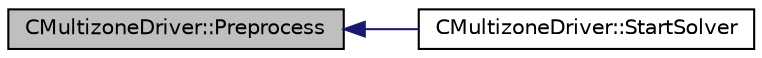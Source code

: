 digraph "CMultizoneDriver::Preprocess"
{
  edge [fontname="Helvetica",fontsize="10",labelfontname="Helvetica",labelfontsize="10"];
  node [fontname="Helvetica",fontsize="10",shape=record];
  rankdir="LR";
  Node769 [label="CMultizoneDriver::Preprocess",height=0.2,width=0.4,color="black", fillcolor="grey75", style="filled", fontcolor="black"];
  Node769 -> Node770 [dir="back",color="midnightblue",fontsize="10",style="solid",fontname="Helvetica"];
  Node770 [label="CMultizoneDriver::StartSolver",height=0.2,width=0.4,color="black", fillcolor="white", style="filled",URL="$class_c_multizone_driver.html#a03cfc000c383ef0d86d34e1c6aef5ff3",tooltip="[Overload] Launch the computation for multizone problems. "];
}
